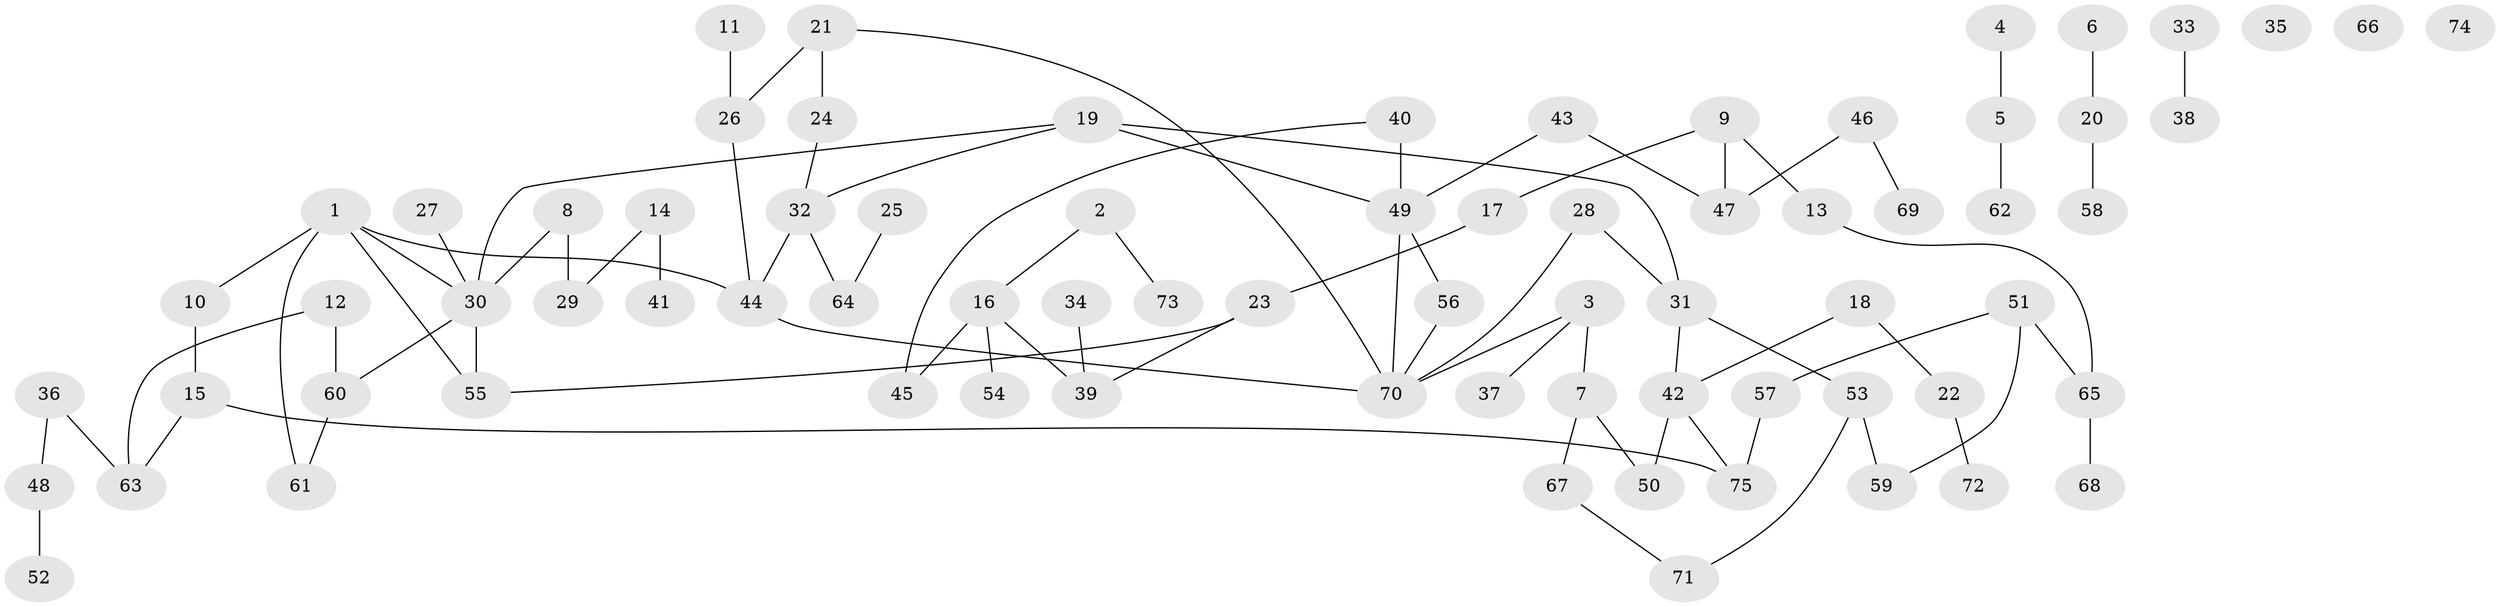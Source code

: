 // coarse degree distribution, {5: 0.09615384615384616, 2: 0.2692307692307692, 3: 0.19230769230769232, 0: 0.07692307692307693, 1: 0.25, 4: 0.11538461538461539}
// Generated by graph-tools (version 1.1) at 2025/16/03/04/25 18:16:26]
// undirected, 75 vertices, 84 edges
graph export_dot {
graph [start="1"]
  node [color=gray90,style=filled];
  1;
  2;
  3;
  4;
  5;
  6;
  7;
  8;
  9;
  10;
  11;
  12;
  13;
  14;
  15;
  16;
  17;
  18;
  19;
  20;
  21;
  22;
  23;
  24;
  25;
  26;
  27;
  28;
  29;
  30;
  31;
  32;
  33;
  34;
  35;
  36;
  37;
  38;
  39;
  40;
  41;
  42;
  43;
  44;
  45;
  46;
  47;
  48;
  49;
  50;
  51;
  52;
  53;
  54;
  55;
  56;
  57;
  58;
  59;
  60;
  61;
  62;
  63;
  64;
  65;
  66;
  67;
  68;
  69;
  70;
  71;
  72;
  73;
  74;
  75;
  1 -- 10;
  1 -- 30;
  1 -- 44;
  1 -- 55;
  1 -- 61;
  2 -- 16;
  2 -- 73;
  3 -- 7;
  3 -- 37;
  3 -- 70;
  4 -- 5;
  5 -- 62;
  6 -- 20;
  7 -- 50;
  7 -- 67;
  8 -- 29;
  8 -- 30;
  9 -- 13;
  9 -- 17;
  9 -- 47;
  10 -- 15;
  11 -- 26;
  12 -- 60;
  12 -- 63;
  13 -- 65;
  14 -- 29;
  14 -- 41;
  15 -- 63;
  15 -- 75;
  16 -- 39;
  16 -- 45;
  16 -- 54;
  17 -- 23;
  18 -- 22;
  18 -- 42;
  19 -- 30;
  19 -- 31;
  19 -- 32;
  19 -- 49;
  20 -- 58;
  21 -- 24;
  21 -- 26;
  21 -- 70;
  22 -- 72;
  23 -- 39;
  23 -- 55;
  24 -- 32;
  25 -- 64;
  26 -- 44;
  27 -- 30;
  28 -- 31;
  28 -- 70;
  30 -- 55;
  30 -- 60;
  31 -- 42;
  31 -- 53;
  32 -- 44;
  32 -- 64;
  33 -- 38;
  34 -- 39;
  36 -- 48;
  36 -- 63;
  40 -- 45;
  40 -- 49;
  42 -- 50;
  42 -- 75;
  43 -- 47;
  43 -- 49;
  44 -- 70;
  46 -- 47;
  46 -- 69;
  48 -- 52;
  49 -- 56;
  49 -- 70;
  51 -- 57;
  51 -- 59;
  51 -- 65;
  53 -- 59;
  53 -- 71;
  56 -- 70;
  57 -- 75;
  60 -- 61;
  65 -- 68;
  67 -- 71;
}
